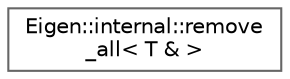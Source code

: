 digraph "类继承关系图"
{
 // LATEX_PDF_SIZE
  bgcolor="transparent";
  edge [fontname=Helvetica,fontsize=10,labelfontname=Helvetica,labelfontsize=10];
  node [fontname=Helvetica,fontsize=10,shape=box,height=0.2,width=0.4];
  rankdir="LR";
  Node0 [id="Node000000",label="Eigen::internal::remove\l_all\< T & \>",height=0.2,width=0.4,color="grey40", fillcolor="white", style="filled",URL="$struct_eigen_1_1internal_1_1remove__all_3_01_t_01_6_01_4.html",tooltip=" "];
}
